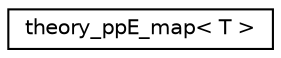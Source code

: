 digraph "Graphical Class Hierarchy"
{
  edge [fontname="Helvetica",fontsize="10",labelfontname="Helvetica",labelfontsize="10"];
  node [fontname="Helvetica",fontsize="10",shape=record];
  rankdir="LR";
  Node0 [label="theory_ppE_map\< T \>",height=0.2,width=0.4,color="black", fillcolor="white", style="filled",URL="$dc/d0a/structtheory__ppE__map.html"];
}
